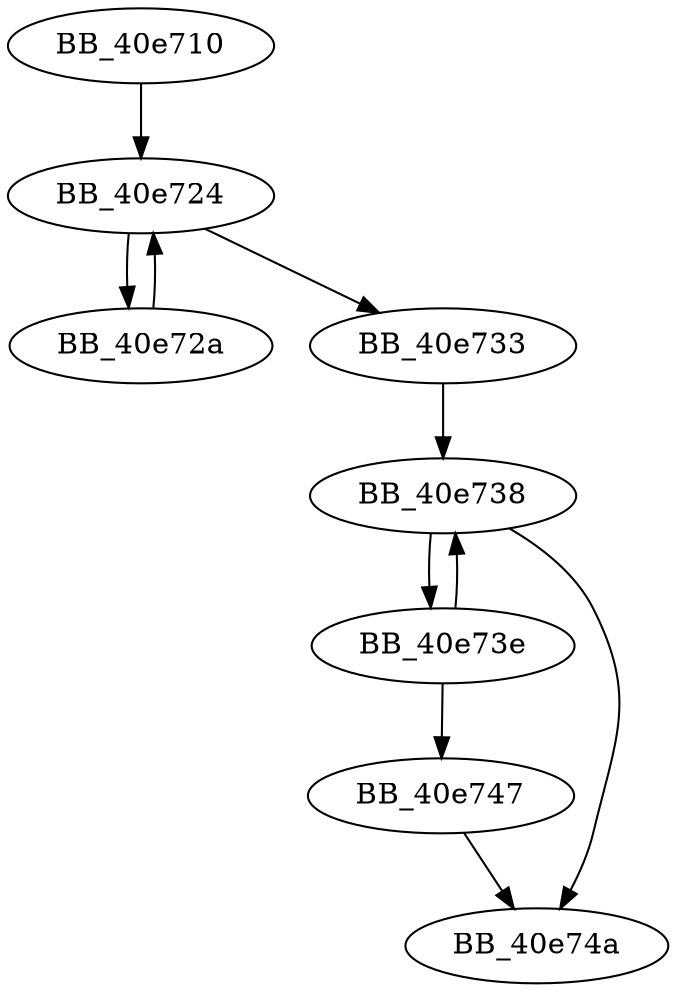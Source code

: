 DiGraph _strpbrk{
BB_40e710->BB_40e724
BB_40e724->BB_40e72a
BB_40e724->BB_40e733
BB_40e72a->BB_40e724
BB_40e733->BB_40e738
BB_40e738->BB_40e73e
BB_40e738->BB_40e74a
BB_40e73e->BB_40e738
BB_40e73e->BB_40e747
BB_40e747->BB_40e74a
}
